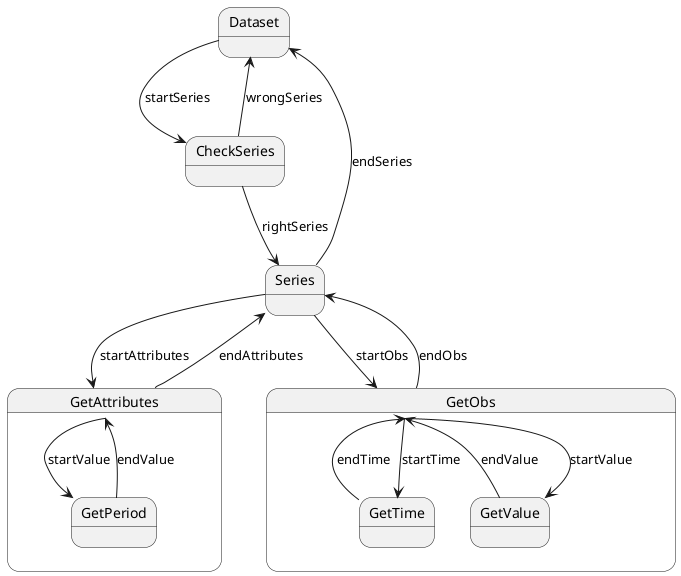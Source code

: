 @startuml
'https://plantuml.com/state-diagram

state GetAttributes {
    GetAttributes --> GetPeriod: startValue
    GetPeriod --> GetAttributes: endValue
}

state GetObs{
    GetObs --> GetTime: startTime
    GetTime --> GetObs: endTime
    GetObs --> GetValue: startValue
    GetValue --> GetObs: endValue
}

Dataset -> CheckSeries : startSeries
CheckSeries --> Series: rightSeries
CheckSeries --> Dataset: wrongSeries
Series --> GetAttributes: startAttributes
GetAttributes --> Series: endAttributes
Series --> GetObs: startObs
GetObs --> Series: endObs
Series -> Dataset: endSeries
@enduml